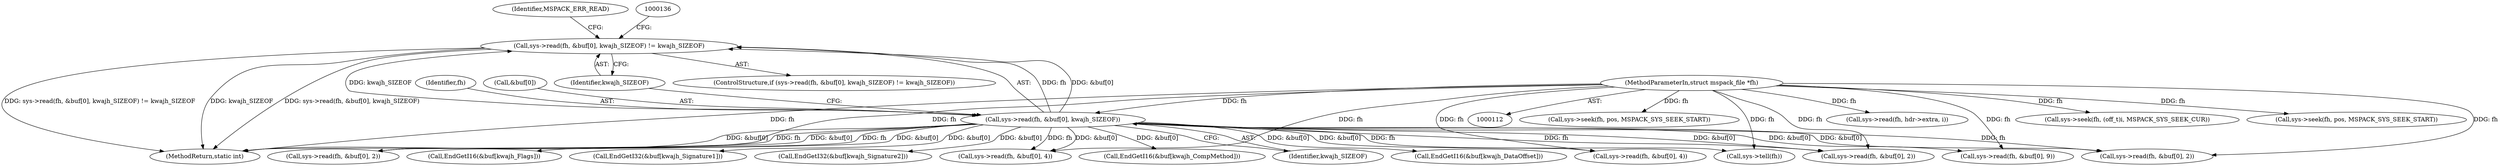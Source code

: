 digraph "0_libmspack_0b0ef9344255ff5acfac6b7af09198ac9c9756c8@API" {
"1000120" [label="(Call,sys->read(fh, &buf[0], kwajh_SIZEOF) != kwajh_SIZEOF)"];
"1000121" [label="(Call,sys->read(fh, &buf[0], kwajh_SIZEOF))"];
"1000114" [label="(MethodParameterIn,struct mspack_file *fh)"];
"1000327" [label="(Call,sys->read(fh, &buf[0], 9))"];
"1000512" [label="(MethodReturn,static int)"];
"1000128" [label="(Identifier,kwajh_SIZEOF)"];
"1000258" [label="(Call,sys->read(fh, &buf[0], 2))"];
"1000122" [label="(Identifier,fh)"];
"1000177" [label="(Call,EndGetI16(&buf[kwajh_Flags]))"];
"1000137" [label="(Call,EndGetI32(&buf[kwajh_Signature1]))"];
"1000120" [label="(Call,sys->read(fh, &buf[0], kwajh_SIZEOF) != kwajh_SIZEOF)"];
"1000369" [label="(Call,sys->seek(fh, pos, MSPACK_SYS_SEEK_START))"];
"1000119" [label="(ControlStructure,if (sys->read(fh, &buf[0], kwajh_SIZEOF) != kwajh_SIZEOF))"];
"1000146" [label="(Call,EndGetI32(&buf[kwajh_Signature2]))"];
"1000211" [label="(Call,sys->read(fh, &buf[0], 4))"];
"1000131" [label="(Identifier,MSPACK_ERR_READ)"];
"1000159" [label="(Call,EndGetI16(&buf[kwajh_CompMethod]))"];
"1000489" [label="(Call,sys->read(fh, hdr->extra, i))"];
"1000127" [label="(Identifier,kwajh_SIZEOF)"];
"1000168" [label="(Call,EndGetI16(&buf[kwajh_DataOffset]))"];
"1000450" [label="(Call,sys->read(fh, &buf[0], 2))"];
"1000114" [label="(MethodParameterIn,struct mspack_file *fh)"];
"1000276" [label="(Call,sys->seek(fh, (off_t)i, MSPACK_SYS_SEEK_CUR))"];
"1000431" [label="(Call,sys->seek(fh, pos, MSPACK_SYS_SEEK_START))"];
"1000389" [label="(Call,sys->read(fh, &buf[0], 4))"];
"1000121" [label="(Call,sys->read(fh, &buf[0], kwajh_SIZEOF))"];
"1000239" [label="(Call,sys->read(fh, &buf[0], 2))"];
"1000123" [label="(Call,&buf[0])"];
"1000296" [label="(Call,sys->tell(fh))"];
"1000120" -> "1000119"  [label="AST: "];
"1000120" -> "1000128"  [label="CFG: "];
"1000121" -> "1000120"  [label="AST: "];
"1000128" -> "1000120"  [label="AST: "];
"1000131" -> "1000120"  [label="CFG: "];
"1000136" -> "1000120"  [label="CFG: "];
"1000120" -> "1000512"  [label="DDG: sys->read(fh, &buf[0], kwajh_SIZEOF)"];
"1000120" -> "1000512"  [label="DDG: sys->read(fh, &buf[0], kwajh_SIZEOF) != kwajh_SIZEOF"];
"1000120" -> "1000512"  [label="DDG: kwajh_SIZEOF"];
"1000121" -> "1000120"  [label="DDG: fh"];
"1000121" -> "1000120"  [label="DDG: &buf[0]"];
"1000121" -> "1000120"  [label="DDG: kwajh_SIZEOF"];
"1000121" -> "1000127"  [label="CFG: "];
"1000122" -> "1000121"  [label="AST: "];
"1000123" -> "1000121"  [label="AST: "];
"1000127" -> "1000121"  [label="AST: "];
"1000128" -> "1000121"  [label="CFG: "];
"1000121" -> "1000512"  [label="DDG: &buf[0]"];
"1000121" -> "1000512"  [label="DDG: fh"];
"1000114" -> "1000121"  [label="DDG: fh"];
"1000121" -> "1000137"  [label="DDG: &buf[0]"];
"1000121" -> "1000146"  [label="DDG: &buf[0]"];
"1000121" -> "1000159"  [label="DDG: &buf[0]"];
"1000121" -> "1000168"  [label="DDG: &buf[0]"];
"1000121" -> "1000177"  [label="DDG: &buf[0]"];
"1000121" -> "1000211"  [label="DDG: fh"];
"1000121" -> "1000211"  [label="DDG: &buf[0]"];
"1000121" -> "1000239"  [label="DDG: fh"];
"1000121" -> "1000239"  [label="DDG: &buf[0]"];
"1000121" -> "1000258"  [label="DDG: fh"];
"1000121" -> "1000258"  [label="DDG: &buf[0]"];
"1000121" -> "1000296"  [label="DDG: fh"];
"1000121" -> "1000327"  [label="DDG: &buf[0]"];
"1000121" -> "1000389"  [label="DDG: &buf[0]"];
"1000121" -> "1000450"  [label="DDG: fh"];
"1000121" -> "1000450"  [label="DDG: &buf[0]"];
"1000114" -> "1000112"  [label="AST: "];
"1000114" -> "1000512"  [label="DDG: fh"];
"1000114" -> "1000211"  [label="DDG: fh"];
"1000114" -> "1000239"  [label="DDG: fh"];
"1000114" -> "1000258"  [label="DDG: fh"];
"1000114" -> "1000276"  [label="DDG: fh"];
"1000114" -> "1000296"  [label="DDG: fh"];
"1000114" -> "1000327"  [label="DDG: fh"];
"1000114" -> "1000369"  [label="DDG: fh"];
"1000114" -> "1000389"  [label="DDG: fh"];
"1000114" -> "1000431"  [label="DDG: fh"];
"1000114" -> "1000450"  [label="DDG: fh"];
"1000114" -> "1000489"  [label="DDG: fh"];
}
